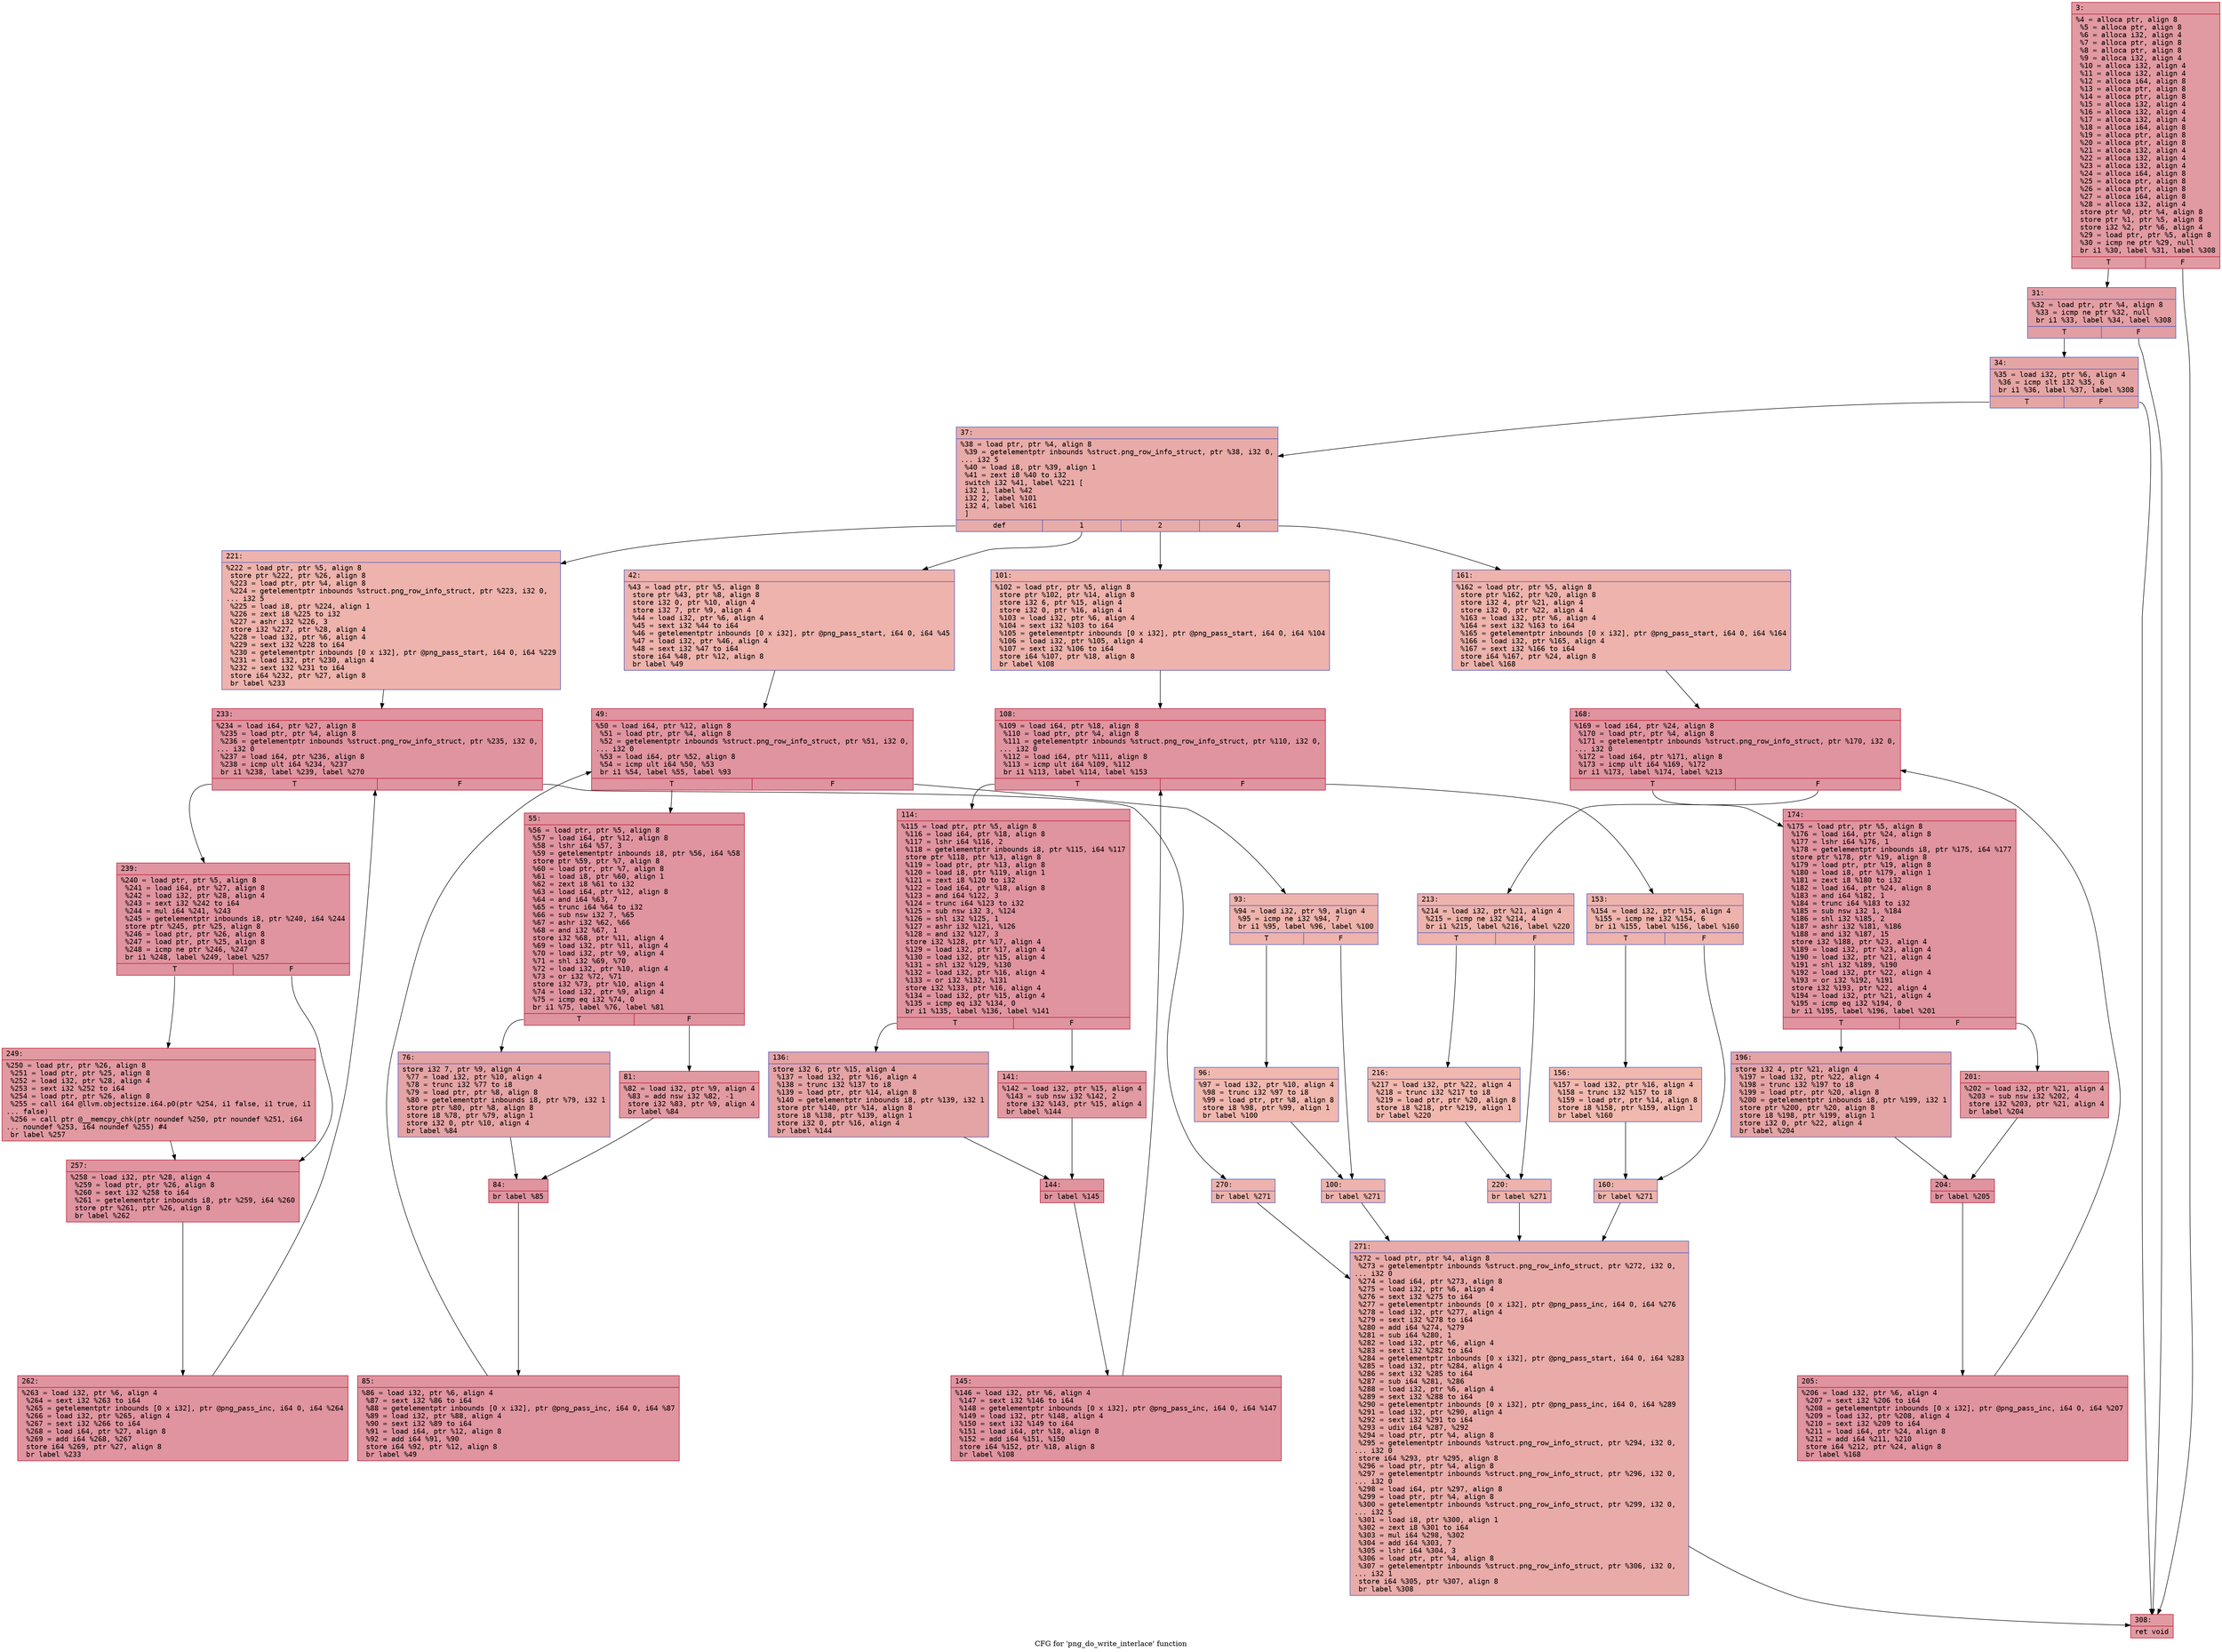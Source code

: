 digraph "CFG for 'png_do_write_interlace' function" {
	label="CFG for 'png_do_write_interlace' function";

	Node0x6000023a85f0 [shape=record,color="#b70d28ff", style=filled, fillcolor="#bb1b2c70" fontname="Courier",label="{3:\l|  %4 = alloca ptr, align 8\l  %5 = alloca ptr, align 8\l  %6 = alloca i32, align 4\l  %7 = alloca ptr, align 8\l  %8 = alloca ptr, align 8\l  %9 = alloca i32, align 4\l  %10 = alloca i32, align 4\l  %11 = alloca i32, align 4\l  %12 = alloca i64, align 8\l  %13 = alloca ptr, align 8\l  %14 = alloca ptr, align 8\l  %15 = alloca i32, align 4\l  %16 = alloca i32, align 4\l  %17 = alloca i32, align 4\l  %18 = alloca i64, align 8\l  %19 = alloca ptr, align 8\l  %20 = alloca ptr, align 8\l  %21 = alloca i32, align 4\l  %22 = alloca i32, align 4\l  %23 = alloca i32, align 4\l  %24 = alloca i64, align 8\l  %25 = alloca ptr, align 8\l  %26 = alloca ptr, align 8\l  %27 = alloca i64, align 8\l  %28 = alloca i32, align 4\l  store ptr %0, ptr %4, align 8\l  store ptr %1, ptr %5, align 8\l  store i32 %2, ptr %6, align 4\l  %29 = load ptr, ptr %5, align 8\l  %30 = icmp ne ptr %29, null\l  br i1 %30, label %31, label %308\l|{<s0>T|<s1>F}}"];
	Node0x6000023a85f0:s0 -> Node0x6000023a8690[tooltip="3 -> 31\nProbability 62.50%" ];
	Node0x6000023a85f0:s1 -> Node0x6000023a9360[tooltip="3 -> 308\nProbability 37.50%" ];
	Node0x6000023a8690 [shape=record,color="#3d50c3ff", style=filled, fillcolor="#be242e70" fontname="Courier",label="{31:\l|  %32 = load ptr, ptr %4, align 8\l  %33 = icmp ne ptr %32, null\l  br i1 %33, label %34, label %308\l|{<s0>T|<s1>F}}"];
	Node0x6000023a8690:s0 -> Node0x6000023a86e0[tooltip="31 -> 34\nProbability 62.50%" ];
	Node0x6000023a8690:s1 -> Node0x6000023a9360[tooltip="31 -> 308\nProbability 37.50%" ];
	Node0x6000023a86e0 [shape=record,color="#3d50c3ff", style=filled, fillcolor="#c5333470" fontname="Courier",label="{34:\l|  %35 = load i32, ptr %6, align 4\l  %36 = icmp slt i32 %35, 6\l  br i1 %36, label %37, label %308\l|{<s0>T|<s1>F}}"];
	Node0x6000023a86e0:s0 -> Node0x6000023a8730[tooltip="34 -> 37\nProbability 50.00%" ];
	Node0x6000023a86e0:s1 -> Node0x6000023a9360[tooltip="34 -> 308\nProbability 50.00%" ];
	Node0x6000023a8730 [shape=record,color="#3d50c3ff", style=filled, fillcolor="#cc403a70" fontname="Courier",label="{37:\l|  %38 = load ptr, ptr %4, align 8\l  %39 = getelementptr inbounds %struct.png_row_info_struct, ptr %38, i32 0,\l... i32 5\l  %40 = load i8, ptr %39, align 1\l  %41 = zext i8 %40 to i32\l  switch i32 %41, label %221 [\l    i32 1, label %42\l    i32 2, label %101\l    i32 4, label %161\l  ]\l|{<s0>def|<s1>1|<s2>2|<s3>4}}"];
	Node0x6000023a8730:s0 -> Node0x6000023a90e0[tooltip="37 -> 221\nProbability 25.00%" ];
	Node0x6000023a8730:s1 -> Node0x6000023a8780[tooltip="37 -> 42\nProbability 25.00%" ];
	Node0x6000023a8730:s2 -> Node0x6000023a8aa0[tooltip="37 -> 101\nProbability 25.00%" ];
	Node0x6000023a8730:s3 -> Node0x6000023a8dc0[tooltip="37 -> 161\nProbability 25.00%" ];
	Node0x6000023a8780 [shape=record,color="#3d50c3ff", style=filled, fillcolor="#d6524470" fontname="Courier",label="{42:\l|  %43 = load ptr, ptr %5, align 8\l  store ptr %43, ptr %8, align 8\l  store i32 0, ptr %10, align 4\l  store i32 7, ptr %9, align 4\l  %44 = load i32, ptr %6, align 4\l  %45 = sext i32 %44 to i64\l  %46 = getelementptr inbounds [0 x i32], ptr @png_pass_start, i64 0, i64 %45\l  %47 = load i32, ptr %46, align 4\l  %48 = sext i32 %47 to i64\l  store i64 %48, ptr %12, align 8\l  br label %49\l}"];
	Node0x6000023a8780 -> Node0x6000023a87d0[tooltip="42 -> 49\nProbability 100.00%" ];
	Node0x6000023a87d0 [shape=record,color="#b70d28ff", style=filled, fillcolor="#b70d2870" fontname="Courier",label="{49:\l|  %50 = load i64, ptr %12, align 8\l  %51 = load ptr, ptr %4, align 8\l  %52 = getelementptr inbounds %struct.png_row_info_struct, ptr %51, i32 0,\l... i32 0\l  %53 = load i64, ptr %52, align 8\l  %54 = icmp ult i64 %50, %53\l  br i1 %54, label %55, label %93\l|{<s0>T|<s1>F}}"];
	Node0x6000023a87d0:s0 -> Node0x6000023a8820[tooltip="49 -> 55\nProbability 96.88%" ];
	Node0x6000023a87d0:s1 -> Node0x6000023a89b0[tooltip="49 -> 93\nProbability 3.12%" ];
	Node0x6000023a8820 [shape=record,color="#b70d28ff", style=filled, fillcolor="#b70d2870" fontname="Courier",label="{55:\l|  %56 = load ptr, ptr %5, align 8\l  %57 = load i64, ptr %12, align 8\l  %58 = lshr i64 %57, 3\l  %59 = getelementptr inbounds i8, ptr %56, i64 %58\l  store ptr %59, ptr %7, align 8\l  %60 = load ptr, ptr %7, align 8\l  %61 = load i8, ptr %60, align 1\l  %62 = zext i8 %61 to i32\l  %63 = load i64, ptr %12, align 8\l  %64 = and i64 %63, 7\l  %65 = trunc i64 %64 to i32\l  %66 = sub nsw i32 7, %65\l  %67 = ashr i32 %62, %66\l  %68 = and i32 %67, 1\l  store i32 %68, ptr %11, align 4\l  %69 = load i32, ptr %11, align 4\l  %70 = load i32, ptr %9, align 4\l  %71 = shl i32 %69, %70\l  %72 = load i32, ptr %10, align 4\l  %73 = or i32 %72, %71\l  store i32 %73, ptr %10, align 4\l  %74 = load i32, ptr %9, align 4\l  %75 = icmp eq i32 %74, 0\l  br i1 %75, label %76, label %81\l|{<s0>T|<s1>F}}"];
	Node0x6000023a8820:s0 -> Node0x6000023a8870[tooltip="55 -> 76\nProbability 37.50%" ];
	Node0x6000023a8820:s1 -> Node0x6000023a88c0[tooltip="55 -> 81\nProbability 62.50%" ];
	Node0x6000023a8870 [shape=record,color="#3d50c3ff", style=filled, fillcolor="#c32e3170" fontname="Courier",label="{76:\l|  store i32 7, ptr %9, align 4\l  %77 = load i32, ptr %10, align 4\l  %78 = trunc i32 %77 to i8\l  %79 = load ptr, ptr %8, align 8\l  %80 = getelementptr inbounds i8, ptr %79, i32 1\l  store ptr %80, ptr %8, align 8\l  store i8 %78, ptr %79, align 1\l  store i32 0, ptr %10, align 4\l  br label %84\l}"];
	Node0x6000023a8870 -> Node0x6000023a8910[tooltip="76 -> 84\nProbability 100.00%" ];
	Node0x6000023a88c0 [shape=record,color="#b70d28ff", style=filled, fillcolor="#bb1b2c70" fontname="Courier",label="{81:\l|  %82 = load i32, ptr %9, align 4\l  %83 = add nsw i32 %82, -1\l  store i32 %83, ptr %9, align 4\l  br label %84\l}"];
	Node0x6000023a88c0 -> Node0x6000023a8910[tooltip="81 -> 84\nProbability 100.00%" ];
	Node0x6000023a8910 [shape=record,color="#b70d28ff", style=filled, fillcolor="#b70d2870" fontname="Courier",label="{84:\l|  br label %85\l}"];
	Node0x6000023a8910 -> Node0x6000023a8960[tooltip="84 -> 85\nProbability 100.00%" ];
	Node0x6000023a8960 [shape=record,color="#b70d28ff", style=filled, fillcolor="#b70d2870" fontname="Courier",label="{85:\l|  %86 = load i32, ptr %6, align 4\l  %87 = sext i32 %86 to i64\l  %88 = getelementptr inbounds [0 x i32], ptr @png_pass_inc, i64 0, i64 %87\l  %89 = load i32, ptr %88, align 4\l  %90 = sext i32 %89 to i64\l  %91 = load i64, ptr %12, align 8\l  %92 = add i64 %91, %90\l  store i64 %92, ptr %12, align 8\l  br label %49\l}"];
	Node0x6000023a8960 -> Node0x6000023a87d0[tooltip="85 -> 49\nProbability 100.00%" ];
	Node0x6000023a89b0 [shape=record,color="#3d50c3ff", style=filled, fillcolor="#d6524470" fontname="Courier",label="{93:\l|  %94 = load i32, ptr %9, align 4\l  %95 = icmp ne i32 %94, 7\l  br i1 %95, label %96, label %100\l|{<s0>T|<s1>F}}"];
	Node0x6000023a89b0:s0 -> Node0x6000023a8a00[tooltip="93 -> 96\nProbability 50.00%" ];
	Node0x6000023a89b0:s1 -> Node0x6000023a8a50[tooltip="93 -> 100\nProbability 50.00%" ];
	Node0x6000023a8a00 [shape=record,color="#3d50c3ff", style=filled, fillcolor="#dc5d4a70" fontname="Courier",label="{96:\l|  %97 = load i32, ptr %10, align 4\l  %98 = trunc i32 %97 to i8\l  %99 = load ptr, ptr %8, align 8\l  store i8 %98, ptr %99, align 1\l  br label %100\l}"];
	Node0x6000023a8a00 -> Node0x6000023a8a50[tooltip="96 -> 100\nProbability 100.00%" ];
	Node0x6000023a8a50 [shape=record,color="#3d50c3ff", style=filled, fillcolor="#d6524470" fontname="Courier",label="{100:\l|  br label %271\l}"];
	Node0x6000023a8a50 -> Node0x6000023a9310[tooltip="100 -> 271\nProbability 100.00%" ];
	Node0x6000023a8aa0 [shape=record,color="#3d50c3ff", style=filled, fillcolor="#d6524470" fontname="Courier",label="{101:\l|  %102 = load ptr, ptr %5, align 8\l  store ptr %102, ptr %14, align 8\l  store i32 6, ptr %15, align 4\l  store i32 0, ptr %16, align 4\l  %103 = load i32, ptr %6, align 4\l  %104 = sext i32 %103 to i64\l  %105 = getelementptr inbounds [0 x i32], ptr @png_pass_start, i64 0, i64 %104\l  %106 = load i32, ptr %105, align 4\l  %107 = sext i32 %106 to i64\l  store i64 %107, ptr %18, align 8\l  br label %108\l}"];
	Node0x6000023a8aa0 -> Node0x6000023a8af0[tooltip="101 -> 108\nProbability 100.00%" ];
	Node0x6000023a8af0 [shape=record,color="#b70d28ff", style=filled, fillcolor="#b70d2870" fontname="Courier",label="{108:\l|  %109 = load i64, ptr %18, align 8\l  %110 = load ptr, ptr %4, align 8\l  %111 = getelementptr inbounds %struct.png_row_info_struct, ptr %110, i32 0,\l... i32 0\l  %112 = load i64, ptr %111, align 8\l  %113 = icmp ult i64 %109, %112\l  br i1 %113, label %114, label %153\l|{<s0>T|<s1>F}}"];
	Node0x6000023a8af0:s0 -> Node0x6000023a8b40[tooltip="108 -> 114\nProbability 96.88%" ];
	Node0x6000023a8af0:s1 -> Node0x6000023a8cd0[tooltip="108 -> 153\nProbability 3.12%" ];
	Node0x6000023a8b40 [shape=record,color="#b70d28ff", style=filled, fillcolor="#b70d2870" fontname="Courier",label="{114:\l|  %115 = load ptr, ptr %5, align 8\l  %116 = load i64, ptr %18, align 8\l  %117 = lshr i64 %116, 2\l  %118 = getelementptr inbounds i8, ptr %115, i64 %117\l  store ptr %118, ptr %13, align 8\l  %119 = load ptr, ptr %13, align 8\l  %120 = load i8, ptr %119, align 1\l  %121 = zext i8 %120 to i32\l  %122 = load i64, ptr %18, align 8\l  %123 = and i64 %122, 3\l  %124 = trunc i64 %123 to i32\l  %125 = sub nsw i32 3, %124\l  %126 = shl i32 %125, 1\l  %127 = ashr i32 %121, %126\l  %128 = and i32 %127, 3\l  store i32 %128, ptr %17, align 4\l  %129 = load i32, ptr %17, align 4\l  %130 = load i32, ptr %15, align 4\l  %131 = shl i32 %129, %130\l  %132 = load i32, ptr %16, align 4\l  %133 = or i32 %132, %131\l  store i32 %133, ptr %16, align 4\l  %134 = load i32, ptr %15, align 4\l  %135 = icmp eq i32 %134, 0\l  br i1 %135, label %136, label %141\l|{<s0>T|<s1>F}}"];
	Node0x6000023a8b40:s0 -> Node0x6000023a8b90[tooltip="114 -> 136\nProbability 37.50%" ];
	Node0x6000023a8b40:s1 -> Node0x6000023a8be0[tooltip="114 -> 141\nProbability 62.50%" ];
	Node0x6000023a8b90 [shape=record,color="#3d50c3ff", style=filled, fillcolor="#c32e3170" fontname="Courier",label="{136:\l|  store i32 6, ptr %15, align 4\l  %137 = load i32, ptr %16, align 4\l  %138 = trunc i32 %137 to i8\l  %139 = load ptr, ptr %14, align 8\l  %140 = getelementptr inbounds i8, ptr %139, i32 1\l  store ptr %140, ptr %14, align 8\l  store i8 %138, ptr %139, align 1\l  store i32 0, ptr %16, align 4\l  br label %144\l}"];
	Node0x6000023a8b90 -> Node0x6000023a8c30[tooltip="136 -> 144\nProbability 100.00%" ];
	Node0x6000023a8be0 [shape=record,color="#b70d28ff", style=filled, fillcolor="#bb1b2c70" fontname="Courier",label="{141:\l|  %142 = load i32, ptr %15, align 4\l  %143 = sub nsw i32 %142, 2\l  store i32 %143, ptr %15, align 4\l  br label %144\l}"];
	Node0x6000023a8be0 -> Node0x6000023a8c30[tooltip="141 -> 144\nProbability 100.00%" ];
	Node0x6000023a8c30 [shape=record,color="#b70d28ff", style=filled, fillcolor="#b70d2870" fontname="Courier",label="{144:\l|  br label %145\l}"];
	Node0x6000023a8c30 -> Node0x6000023a8c80[tooltip="144 -> 145\nProbability 100.00%" ];
	Node0x6000023a8c80 [shape=record,color="#b70d28ff", style=filled, fillcolor="#b70d2870" fontname="Courier",label="{145:\l|  %146 = load i32, ptr %6, align 4\l  %147 = sext i32 %146 to i64\l  %148 = getelementptr inbounds [0 x i32], ptr @png_pass_inc, i64 0, i64 %147\l  %149 = load i32, ptr %148, align 4\l  %150 = sext i32 %149 to i64\l  %151 = load i64, ptr %18, align 8\l  %152 = add i64 %151, %150\l  store i64 %152, ptr %18, align 8\l  br label %108\l}"];
	Node0x6000023a8c80 -> Node0x6000023a8af0[tooltip="145 -> 108\nProbability 100.00%" ];
	Node0x6000023a8cd0 [shape=record,color="#3d50c3ff", style=filled, fillcolor="#d6524470" fontname="Courier",label="{153:\l|  %154 = load i32, ptr %15, align 4\l  %155 = icmp ne i32 %154, 6\l  br i1 %155, label %156, label %160\l|{<s0>T|<s1>F}}"];
	Node0x6000023a8cd0:s0 -> Node0x6000023a8d20[tooltip="153 -> 156\nProbability 50.00%" ];
	Node0x6000023a8cd0:s1 -> Node0x6000023a8d70[tooltip="153 -> 160\nProbability 50.00%" ];
	Node0x6000023a8d20 [shape=record,color="#3d50c3ff", style=filled, fillcolor="#dc5d4a70" fontname="Courier",label="{156:\l|  %157 = load i32, ptr %16, align 4\l  %158 = trunc i32 %157 to i8\l  %159 = load ptr, ptr %14, align 8\l  store i8 %158, ptr %159, align 1\l  br label %160\l}"];
	Node0x6000023a8d20 -> Node0x6000023a8d70[tooltip="156 -> 160\nProbability 100.00%" ];
	Node0x6000023a8d70 [shape=record,color="#3d50c3ff", style=filled, fillcolor="#d6524470" fontname="Courier",label="{160:\l|  br label %271\l}"];
	Node0x6000023a8d70 -> Node0x6000023a9310[tooltip="160 -> 271\nProbability 100.00%" ];
	Node0x6000023a8dc0 [shape=record,color="#3d50c3ff", style=filled, fillcolor="#d6524470" fontname="Courier",label="{161:\l|  %162 = load ptr, ptr %5, align 8\l  store ptr %162, ptr %20, align 8\l  store i32 4, ptr %21, align 4\l  store i32 0, ptr %22, align 4\l  %163 = load i32, ptr %6, align 4\l  %164 = sext i32 %163 to i64\l  %165 = getelementptr inbounds [0 x i32], ptr @png_pass_start, i64 0, i64 %164\l  %166 = load i32, ptr %165, align 4\l  %167 = sext i32 %166 to i64\l  store i64 %167, ptr %24, align 8\l  br label %168\l}"];
	Node0x6000023a8dc0 -> Node0x6000023a8e10[tooltip="161 -> 168\nProbability 100.00%" ];
	Node0x6000023a8e10 [shape=record,color="#b70d28ff", style=filled, fillcolor="#b70d2870" fontname="Courier",label="{168:\l|  %169 = load i64, ptr %24, align 8\l  %170 = load ptr, ptr %4, align 8\l  %171 = getelementptr inbounds %struct.png_row_info_struct, ptr %170, i32 0,\l... i32 0\l  %172 = load i64, ptr %171, align 8\l  %173 = icmp ult i64 %169, %172\l  br i1 %173, label %174, label %213\l|{<s0>T|<s1>F}}"];
	Node0x6000023a8e10:s0 -> Node0x6000023a8e60[tooltip="168 -> 174\nProbability 96.88%" ];
	Node0x6000023a8e10:s1 -> Node0x6000023a8ff0[tooltip="168 -> 213\nProbability 3.12%" ];
	Node0x6000023a8e60 [shape=record,color="#b70d28ff", style=filled, fillcolor="#b70d2870" fontname="Courier",label="{174:\l|  %175 = load ptr, ptr %5, align 8\l  %176 = load i64, ptr %24, align 8\l  %177 = lshr i64 %176, 1\l  %178 = getelementptr inbounds i8, ptr %175, i64 %177\l  store ptr %178, ptr %19, align 8\l  %179 = load ptr, ptr %19, align 8\l  %180 = load i8, ptr %179, align 1\l  %181 = zext i8 %180 to i32\l  %182 = load i64, ptr %24, align 8\l  %183 = and i64 %182, 1\l  %184 = trunc i64 %183 to i32\l  %185 = sub nsw i32 1, %184\l  %186 = shl i32 %185, 2\l  %187 = ashr i32 %181, %186\l  %188 = and i32 %187, 15\l  store i32 %188, ptr %23, align 4\l  %189 = load i32, ptr %23, align 4\l  %190 = load i32, ptr %21, align 4\l  %191 = shl i32 %189, %190\l  %192 = load i32, ptr %22, align 4\l  %193 = or i32 %192, %191\l  store i32 %193, ptr %22, align 4\l  %194 = load i32, ptr %21, align 4\l  %195 = icmp eq i32 %194, 0\l  br i1 %195, label %196, label %201\l|{<s0>T|<s1>F}}"];
	Node0x6000023a8e60:s0 -> Node0x6000023a8eb0[tooltip="174 -> 196\nProbability 37.50%" ];
	Node0x6000023a8e60:s1 -> Node0x6000023a8f00[tooltip="174 -> 201\nProbability 62.50%" ];
	Node0x6000023a8eb0 [shape=record,color="#3d50c3ff", style=filled, fillcolor="#c32e3170" fontname="Courier",label="{196:\l|  store i32 4, ptr %21, align 4\l  %197 = load i32, ptr %22, align 4\l  %198 = trunc i32 %197 to i8\l  %199 = load ptr, ptr %20, align 8\l  %200 = getelementptr inbounds i8, ptr %199, i32 1\l  store ptr %200, ptr %20, align 8\l  store i8 %198, ptr %199, align 1\l  store i32 0, ptr %22, align 4\l  br label %204\l}"];
	Node0x6000023a8eb0 -> Node0x6000023a8f50[tooltip="196 -> 204\nProbability 100.00%" ];
	Node0x6000023a8f00 [shape=record,color="#b70d28ff", style=filled, fillcolor="#bb1b2c70" fontname="Courier",label="{201:\l|  %202 = load i32, ptr %21, align 4\l  %203 = sub nsw i32 %202, 4\l  store i32 %203, ptr %21, align 4\l  br label %204\l}"];
	Node0x6000023a8f00 -> Node0x6000023a8f50[tooltip="201 -> 204\nProbability 100.00%" ];
	Node0x6000023a8f50 [shape=record,color="#b70d28ff", style=filled, fillcolor="#b70d2870" fontname="Courier",label="{204:\l|  br label %205\l}"];
	Node0x6000023a8f50 -> Node0x6000023a8fa0[tooltip="204 -> 205\nProbability 100.00%" ];
	Node0x6000023a8fa0 [shape=record,color="#b70d28ff", style=filled, fillcolor="#b70d2870" fontname="Courier",label="{205:\l|  %206 = load i32, ptr %6, align 4\l  %207 = sext i32 %206 to i64\l  %208 = getelementptr inbounds [0 x i32], ptr @png_pass_inc, i64 0, i64 %207\l  %209 = load i32, ptr %208, align 4\l  %210 = sext i32 %209 to i64\l  %211 = load i64, ptr %24, align 8\l  %212 = add i64 %211, %210\l  store i64 %212, ptr %24, align 8\l  br label %168\l}"];
	Node0x6000023a8fa0 -> Node0x6000023a8e10[tooltip="205 -> 168\nProbability 100.00%" ];
	Node0x6000023a8ff0 [shape=record,color="#3d50c3ff", style=filled, fillcolor="#d6524470" fontname="Courier",label="{213:\l|  %214 = load i32, ptr %21, align 4\l  %215 = icmp ne i32 %214, 4\l  br i1 %215, label %216, label %220\l|{<s0>T|<s1>F}}"];
	Node0x6000023a8ff0:s0 -> Node0x6000023a9040[tooltip="213 -> 216\nProbability 50.00%" ];
	Node0x6000023a8ff0:s1 -> Node0x6000023a9090[tooltip="213 -> 220\nProbability 50.00%" ];
	Node0x6000023a9040 [shape=record,color="#3d50c3ff", style=filled, fillcolor="#dc5d4a70" fontname="Courier",label="{216:\l|  %217 = load i32, ptr %22, align 4\l  %218 = trunc i32 %217 to i8\l  %219 = load ptr, ptr %20, align 8\l  store i8 %218, ptr %219, align 1\l  br label %220\l}"];
	Node0x6000023a9040 -> Node0x6000023a9090[tooltip="216 -> 220\nProbability 100.00%" ];
	Node0x6000023a9090 [shape=record,color="#3d50c3ff", style=filled, fillcolor="#d6524470" fontname="Courier",label="{220:\l|  br label %271\l}"];
	Node0x6000023a9090 -> Node0x6000023a9310[tooltip="220 -> 271\nProbability 100.00%" ];
	Node0x6000023a90e0 [shape=record,color="#3d50c3ff", style=filled, fillcolor="#d6524470" fontname="Courier",label="{221:\l|  %222 = load ptr, ptr %5, align 8\l  store ptr %222, ptr %26, align 8\l  %223 = load ptr, ptr %4, align 8\l  %224 = getelementptr inbounds %struct.png_row_info_struct, ptr %223, i32 0,\l... i32 5\l  %225 = load i8, ptr %224, align 1\l  %226 = zext i8 %225 to i32\l  %227 = ashr i32 %226, 3\l  store i32 %227, ptr %28, align 4\l  %228 = load i32, ptr %6, align 4\l  %229 = sext i32 %228 to i64\l  %230 = getelementptr inbounds [0 x i32], ptr @png_pass_start, i64 0, i64 %229\l  %231 = load i32, ptr %230, align 4\l  %232 = sext i32 %231 to i64\l  store i64 %232, ptr %27, align 8\l  br label %233\l}"];
	Node0x6000023a90e0 -> Node0x6000023a9130[tooltip="221 -> 233\nProbability 100.00%" ];
	Node0x6000023a9130 [shape=record,color="#b70d28ff", style=filled, fillcolor="#b70d2870" fontname="Courier",label="{233:\l|  %234 = load i64, ptr %27, align 8\l  %235 = load ptr, ptr %4, align 8\l  %236 = getelementptr inbounds %struct.png_row_info_struct, ptr %235, i32 0,\l... i32 0\l  %237 = load i64, ptr %236, align 8\l  %238 = icmp ult i64 %234, %237\l  br i1 %238, label %239, label %270\l|{<s0>T|<s1>F}}"];
	Node0x6000023a9130:s0 -> Node0x6000023a9180[tooltip="233 -> 239\nProbability 96.88%" ];
	Node0x6000023a9130:s1 -> Node0x6000023a92c0[tooltip="233 -> 270\nProbability 3.12%" ];
	Node0x6000023a9180 [shape=record,color="#b70d28ff", style=filled, fillcolor="#b70d2870" fontname="Courier",label="{239:\l|  %240 = load ptr, ptr %5, align 8\l  %241 = load i64, ptr %27, align 8\l  %242 = load i32, ptr %28, align 4\l  %243 = sext i32 %242 to i64\l  %244 = mul i64 %241, %243\l  %245 = getelementptr inbounds i8, ptr %240, i64 %244\l  store ptr %245, ptr %25, align 8\l  %246 = load ptr, ptr %26, align 8\l  %247 = load ptr, ptr %25, align 8\l  %248 = icmp ne ptr %246, %247\l  br i1 %248, label %249, label %257\l|{<s0>T|<s1>F}}"];
	Node0x6000023a9180:s0 -> Node0x6000023a91d0[tooltip="239 -> 249\nProbability 62.50%" ];
	Node0x6000023a9180:s1 -> Node0x6000023a9220[tooltip="239 -> 257\nProbability 37.50%" ];
	Node0x6000023a91d0 [shape=record,color="#b70d28ff", style=filled, fillcolor="#bb1b2c70" fontname="Courier",label="{249:\l|  %250 = load ptr, ptr %26, align 8\l  %251 = load ptr, ptr %25, align 8\l  %252 = load i32, ptr %28, align 4\l  %253 = sext i32 %252 to i64\l  %254 = load ptr, ptr %26, align 8\l  %255 = call i64 @llvm.objectsize.i64.p0(ptr %254, i1 false, i1 true, i1\l... false)\l  %256 = call ptr @__memcpy_chk(ptr noundef %250, ptr noundef %251, i64\l... noundef %253, i64 noundef %255) #4\l  br label %257\l}"];
	Node0x6000023a91d0 -> Node0x6000023a9220[tooltip="249 -> 257\nProbability 100.00%" ];
	Node0x6000023a9220 [shape=record,color="#b70d28ff", style=filled, fillcolor="#b70d2870" fontname="Courier",label="{257:\l|  %258 = load i32, ptr %28, align 4\l  %259 = load ptr, ptr %26, align 8\l  %260 = sext i32 %258 to i64\l  %261 = getelementptr inbounds i8, ptr %259, i64 %260\l  store ptr %261, ptr %26, align 8\l  br label %262\l}"];
	Node0x6000023a9220 -> Node0x6000023a9270[tooltip="257 -> 262\nProbability 100.00%" ];
	Node0x6000023a9270 [shape=record,color="#b70d28ff", style=filled, fillcolor="#b70d2870" fontname="Courier",label="{262:\l|  %263 = load i32, ptr %6, align 4\l  %264 = sext i32 %263 to i64\l  %265 = getelementptr inbounds [0 x i32], ptr @png_pass_inc, i64 0, i64 %264\l  %266 = load i32, ptr %265, align 4\l  %267 = sext i32 %266 to i64\l  %268 = load i64, ptr %27, align 8\l  %269 = add i64 %268, %267\l  store i64 %269, ptr %27, align 8\l  br label %233\l}"];
	Node0x6000023a9270 -> Node0x6000023a9130[tooltip="262 -> 233\nProbability 100.00%" ];
	Node0x6000023a92c0 [shape=record,color="#3d50c3ff", style=filled, fillcolor="#d6524470" fontname="Courier",label="{270:\l|  br label %271\l}"];
	Node0x6000023a92c0 -> Node0x6000023a9310[tooltip="270 -> 271\nProbability 100.00%" ];
	Node0x6000023a9310 [shape=record,color="#3d50c3ff", style=filled, fillcolor="#cc403a70" fontname="Courier",label="{271:\l|  %272 = load ptr, ptr %4, align 8\l  %273 = getelementptr inbounds %struct.png_row_info_struct, ptr %272, i32 0,\l... i32 0\l  %274 = load i64, ptr %273, align 8\l  %275 = load i32, ptr %6, align 4\l  %276 = sext i32 %275 to i64\l  %277 = getelementptr inbounds [0 x i32], ptr @png_pass_inc, i64 0, i64 %276\l  %278 = load i32, ptr %277, align 4\l  %279 = sext i32 %278 to i64\l  %280 = add i64 %274, %279\l  %281 = sub i64 %280, 1\l  %282 = load i32, ptr %6, align 4\l  %283 = sext i32 %282 to i64\l  %284 = getelementptr inbounds [0 x i32], ptr @png_pass_start, i64 0, i64 %283\l  %285 = load i32, ptr %284, align 4\l  %286 = sext i32 %285 to i64\l  %287 = sub i64 %281, %286\l  %288 = load i32, ptr %6, align 4\l  %289 = sext i32 %288 to i64\l  %290 = getelementptr inbounds [0 x i32], ptr @png_pass_inc, i64 0, i64 %289\l  %291 = load i32, ptr %290, align 4\l  %292 = sext i32 %291 to i64\l  %293 = udiv i64 %287, %292\l  %294 = load ptr, ptr %4, align 8\l  %295 = getelementptr inbounds %struct.png_row_info_struct, ptr %294, i32 0,\l... i32 0\l  store i64 %293, ptr %295, align 8\l  %296 = load ptr, ptr %4, align 8\l  %297 = getelementptr inbounds %struct.png_row_info_struct, ptr %296, i32 0,\l... i32 0\l  %298 = load i64, ptr %297, align 8\l  %299 = load ptr, ptr %4, align 8\l  %300 = getelementptr inbounds %struct.png_row_info_struct, ptr %299, i32 0,\l... i32 5\l  %301 = load i8, ptr %300, align 1\l  %302 = zext i8 %301 to i64\l  %303 = mul i64 %298, %302\l  %304 = add i64 %303, 7\l  %305 = lshr i64 %304, 3\l  %306 = load ptr, ptr %4, align 8\l  %307 = getelementptr inbounds %struct.png_row_info_struct, ptr %306, i32 0,\l... i32 1\l  store i64 %305, ptr %307, align 8\l  br label %308\l}"];
	Node0x6000023a9310 -> Node0x6000023a9360[tooltip="271 -> 308\nProbability 100.00%" ];
	Node0x6000023a9360 [shape=record,color="#b70d28ff", style=filled, fillcolor="#bb1b2c70" fontname="Courier",label="{308:\l|  ret void\l}"];
}
